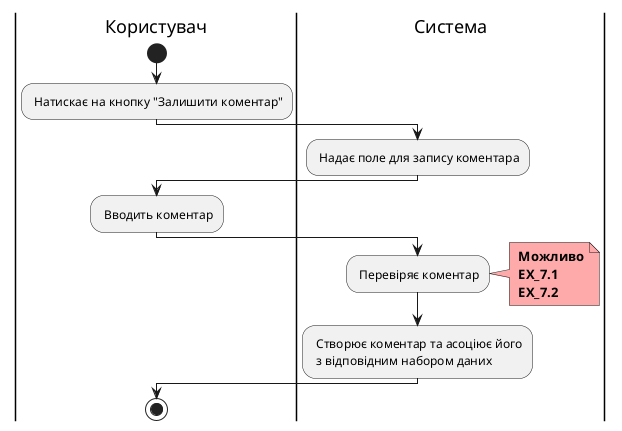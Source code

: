 @startuml

    |Користувач|
        start
        : Натискає на кнопку "Залишити коментар";
        
    |Система|
        : Надає поле для запису коментара;

    |Користувач|
        : Вводить коментар;
        
    |Система|
        : Перевіряє коментар;
        
        note right #ffaaaa
        <b> Можливо
        <b> EX_7.1
        <b> EX_7.2
        end note
        
        : Створює коментар та асоціює його
         з відповідним набором даних;
		
    |Користувач|
        stop;
    
@enduml
